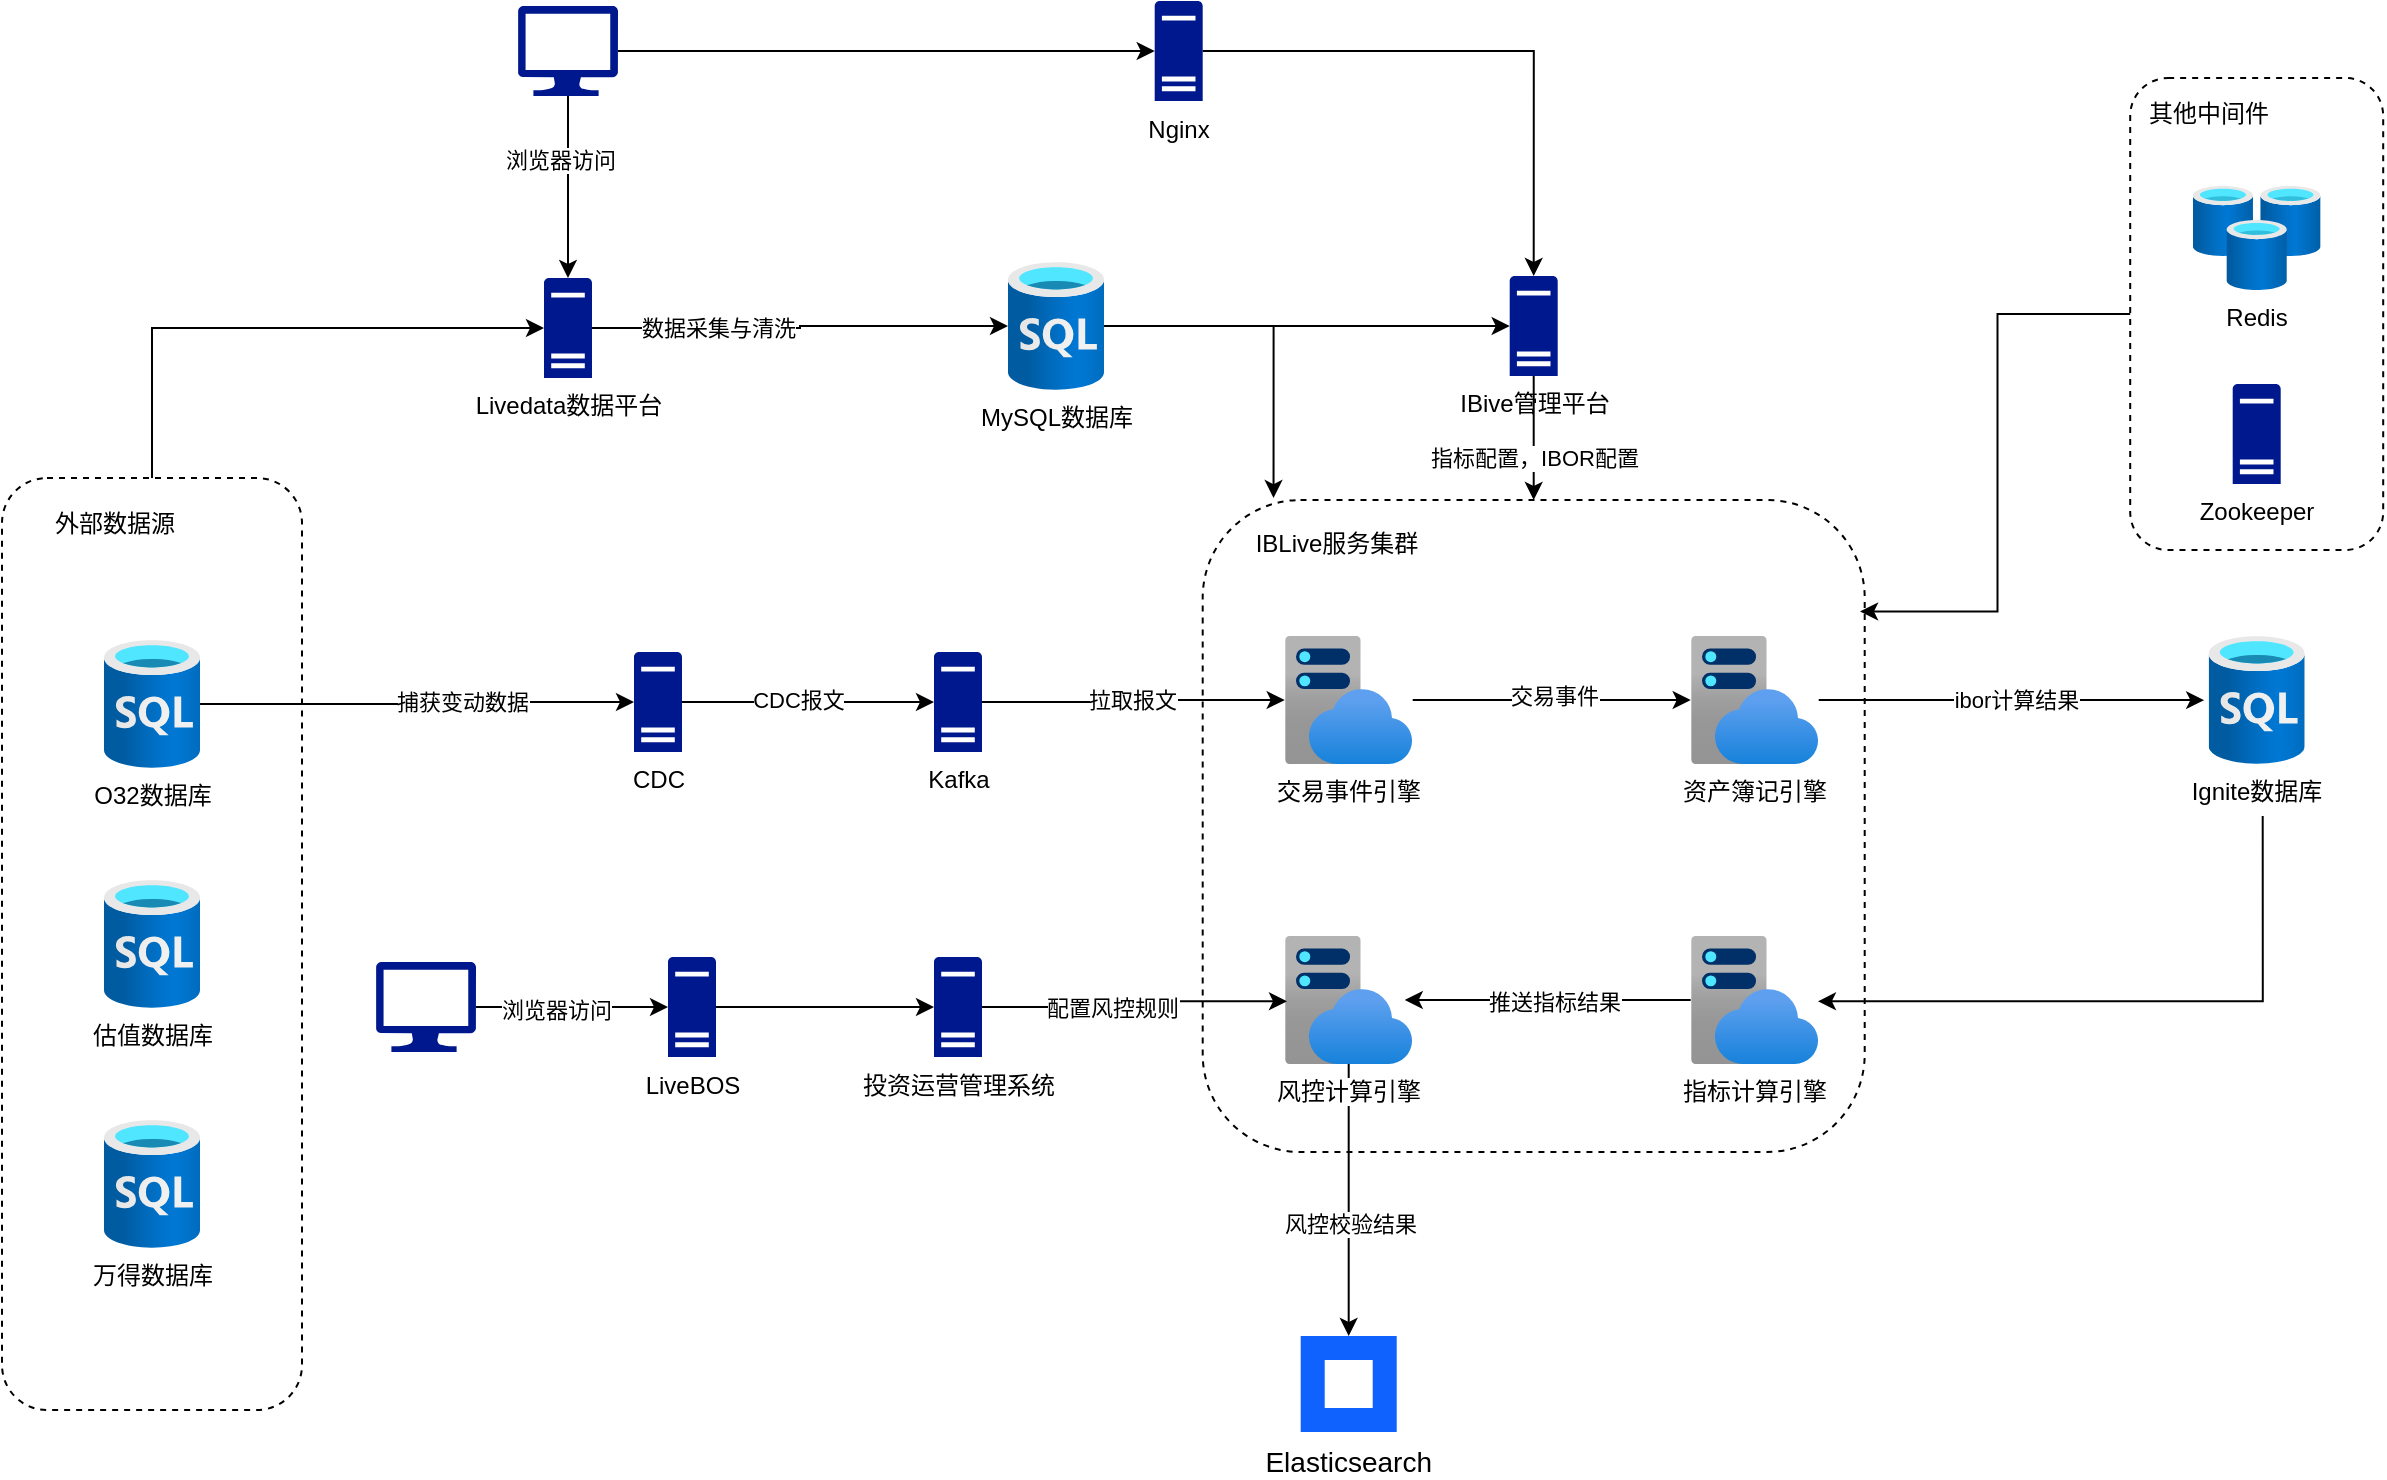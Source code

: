 <mxfile version="28.1.0">
  <diagram name="第 1 页" id="mvbguFp0REsoEauby3cI">
    <mxGraphModel dx="1423" dy="773" grid="0" gridSize="10" guides="1" tooltips="1" connect="1" arrows="1" fold="1" page="1" pageScale="1" pageWidth="1654" pageHeight="1169" math="0" shadow="0">
      <root>
        <mxCell id="0" />
        <mxCell id="1" parent="0" />
        <mxCell id="S0IpwNYJasxYtr0XMfGs-40" value="" style="rounded=1;whiteSpace=wrap;html=1;dashed=1;align=left;" parent="1" vertex="1">
          <mxGeometry x="1216.1" y="220" width="126.5" height="236" as="geometry" />
        </mxCell>
        <mxCell id="S0IpwNYJasxYtr0XMfGs-36" value="" style="rounded=1;whiteSpace=wrap;html=1;dashed=1;align=left;" parent="1" vertex="1">
          <mxGeometry x="752.35" y="431" width="331" height="326" as="geometry" />
        </mxCell>
        <mxCell id="S0IpwNYJasxYtr0XMfGs-30" value="" style="rounded=1;whiteSpace=wrap;html=1;dashed=1;align=left;" parent="1" vertex="1">
          <mxGeometry x="152" y="420" width="150" height="466" as="geometry" />
        </mxCell>
        <mxCell id="C9YW7C0PD9s3nOmRNzH5-11" value="O32数据库" style="image;aspect=fixed;html=1;points=[];align=center;fontSize=12;image=img/lib/azure2/databases/SQL_Database.svg;" parent="1" vertex="1">
          <mxGeometry x="203" y="501" width="48" height="64" as="geometry" />
        </mxCell>
        <mxCell id="S0IpwNYJasxYtr0XMfGs-15" style="edgeStyle=orthogonalEdgeStyle;rounded=0;orthogonalLoop=1;jettySize=auto;html=1;" parent="1" source="C9YW7C0PD9s3nOmRNzH5-12" target="C9YW7C0PD9s3nOmRNzH5-13" edge="1">
          <mxGeometry relative="1" as="geometry" />
        </mxCell>
        <mxCell id="S0IpwNYJasxYtr0XMfGs-16" value="交易事件" style="edgeLabel;html=1;align=center;verticalAlign=middle;resizable=0;points=[];" parent="S0IpwNYJasxYtr0XMfGs-15" vertex="1" connectable="0">
          <mxGeometry x="0.005" y="2" relative="1" as="geometry">
            <mxPoint as="offset" />
          </mxGeometry>
        </mxCell>
        <mxCell id="C9YW7C0PD9s3nOmRNzH5-12" value="交易事件引擎" style="image;aspect=fixed;html=1;points=[];align=center;fontSize=12;image=img/lib/azure2/app_services/App_Service_Plans.svg;" parent="1" vertex="1">
          <mxGeometry x="793.35" y="499" width="64" height="64" as="geometry" />
        </mxCell>
        <mxCell id="C9YW7C0PD9s3nOmRNzH5-13" value="资产簿记引擎" style="image;aspect=fixed;html=1;points=[];align=center;fontSize=12;image=img/lib/azure2/app_services/App_Service_Plans.svg;" parent="1" vertex="1">
          <mxGeometry x="996.35" y="499" width="64" height="64" as="geometry" />
        </mxCell>
        <mxCell id="C9YW7C0PD9s3nOmRNzH5-14" value="指标计算引擎" style="image;aspect=fixed;html=1;points=[];align=center;fontSize=12;image=img/lib/azure2/app_services/App_Service_Plans.svg;" parent="1" vertex="1">
          <mxGeometry x="996.35" y="649" width="64" height="64" as="geometry" />
        </mxCell>
        <mxCell id="S0IpwNYJasxYtr0XMfGs-25" style="edgeStyle=orthogonalEdgeStyle;rounded=0;orthogonalLoop=1;jettySize=auto;html=1;entryX=0.5;entryY=0;entryDx=0;entryDy=0;" parent="1" source="C9YW7C0PD9s3nOmRNzH5-15" target="S0IpwNYJasxYtr0XMfGs-23" edge="1">
          <mxGeometry relative="1" as="geometry" />
        </mxCell>
        <mxCell id="S0IpwNYJasxYtr0XMfGs-26" value="风控校验结果" style="edgeLabel;html=1;align=center;verticalAlign=middle;resizable=0;points=[];" parent="S0IpwNYJasxYtr0XMfGs-25" vertex="1" connectable="0">
          <mxGeometry x="0.188" relative="1" as="geometry">
            <mxPoint y="-1" as="offset" />
          </mxGeometry>
        </mxCell>
        <mxCell id="C9YW7C0PD9s3nOmRNzH5-15" value="风控计算引擎" style="image;aspect=fixed;html=1;points=[];align=center;fontSize=12;image=img/lib/azure2/app_services/App_Service_Plans.svg;" parent="1" vertex="1">
          <mxGeometry x="793.35" y="649" width="64" height="64" as="geometry" />
        </mxCell>
        <mxCell id="S0IpwNYJasxYtr0XMfGs-1" value="投资运营管理系统" style="sketch=0;aspect=fixed;pointerEvents=1;shadow=0;dashed=0;html=1;strokeColor=none;labelPosition=center;verticalLabelPosition=bottom;verticalAlign=top;align=center;fillColor=#00188D;shape=mxgraph.mscae.enterprise.server_generic" parent="1" vertex="1">
          <mxGeometry x="618" y="659.5" width="24" height="50" as="geometry" />
        </mxCell>
        <mxCell id="S0IpwNYJasxYtr0XMfGs-3" value="" style="sketch=0;aspect=fixed;pointerEvents=1;shadow=0;dashed=0;html=1;strokeColor=none;labelPosition=center;verticalLabelPosition=bottom;verticalAlign=top;align=center;fillColor=#00188D;shape=mxgraph.azure.computer" parent="1" vertex="1">
          <mxGeometry x="339" y="662" width="50" height="45" as="geometry" />
        </mxCell>
        <mxCell id="S0IpwNYJasxYtr0XMfGs-5" style="edgeStyle=orthogonalEdgeStyle;rounded=0;orthogonalLoop=1;jettySize=auto;html=1;entryX=0.018;entryY=0.51;entryDx=0;entryDy=0;entryPerimeter=0;" parent="1" source="S0IpwNYJasxYtr0XMfGs-1" target="C9YW7C0PD9s3nOmRNzH5-15" edge="1">
          <mxGeometry relative="1" as="geometry" />
        </mxCell>
        <mxCell id="S0IpwNYJasxYtr0XMfGs-6" value="配置风控规则" style="edgeLabel;html=1;align=center;verticalAlign=middle;resizable=0;points=[];" parent="S0IpwNYJasxYtr0XMfGs-5" vertex="1" connectable="0">
          <mxGeometry x="-0.32" y="3" relative="1" as="geometry">
            <mxPoint x="12" y="3" as="offset" />
          </mxGeometry>
        </mxCell>
        <mxCell id="S0IpwNYJasxYtr0XMfGs-14" style="edgeStyle=orthogonalEdgeStyle;rounded=0;orthogonalLoop=1;jettySize=auto;html=1;" parent="1" source="S0IpwNYJasxYtr0XMfGs-9" target="C9YW7C0PD9s3nOmRNzH5-12" edge="1">
          <mxGeometry relative="1" as="geometry" />
        </mxCell>
        <mxCell id="MmzGgJdgCuW7wZfDWTsB-1" value="拉取报文" style="edgeLabel;html=1;align=center;verticalAlign=middle;resizable=0;points=[];" vertex="1" connectable="0" parent="S0IpwNYJasxYtr0XMfGs-14">
          <mxGeometry x="0.006" y="1" relative="1" as="geometry">
            <mxPoint x="-1" y="1" as="offset" />
          </mxGeometry>
        </mxCell>
        <mxCell id="S0IpwNYJasxYtr0XMfGs-9" value="Kafka" style="sketch=0;aspect=fixed;pointerEvents=1;shadow=0;dashed=0;html=1;strokeColor=none;labelPosition=center;verticalLabelPosition=bottom;verticalAlign=top;align=center;fillColor=#00188D;shape=mxgraph.mscae.enterprise.server_generic" parent="1" vertex="1">
          <mxGeometry x="618" y="507" width="24" height="50" as="geometry" />
        </mxCell>
        <mxCell id="S0IpwNYJasxYtr0XMfGs-10" value="CDC" style="sketch=0;aspect=fixed;pointerEvents=1;shadow=0;dashed=0;html=1;strokeColor=none;labelPosition=center;verticalLabelPosition=bottom;verticalAlign=top;align=center;fillColor=#00188D;shape=mxgraph.mscae.enterprise.server_generic" parent="1" vertex="1">
          <mxGeometry x="468" y="507" width="24" height="50" as="geometry" />
        </mxCell>
        <mxCell id="S0IpwNYJasxYtr0XMfGs-11" style="edgeStyle=orthogonalEdgeStyle;rounded=0;orthogonalLoop=1;jettySize=auto;html=1;entryX=0;entryY=0.5;entryDx=0;entryDy=0;entryPerimeter=0;" parent="1" source="C9YW7C0PD9s3nOmRNzH5-11" target="S0IpwNYJasxYtr0XMfGs-10" edge="1">
          <mxGeometry relative="1" as="geometry" />
        </mxCell>
        <mxCell id="S0IpwNYJasxYtr0XMfGs-32" value="捕获变动数据" style="edgeLabel;html=1;align=center;verticalAlign=middle;resizable=0;points=[];" parent="S0IpwNYJasxYtr0XMfGs-11" vertex="1" connectable="0">
          <mxGeometry x="0.209" relative="1" as="geometry">
            <mxPoint as="offset" />
          </mxGeometry>
        </mxCell>
        <mxCell id="S0IpwNYJasxYtr0XMfGs-12" style="edgeStyle=orthogonalEdgeStyle;rounded=0;orthogonalLoop=1;jettySize=auto;html=1;entryX=0;entryY=0.5;entryDx=0;entryDy=0;entryPerimeter=0;" parent="1" source="S0IpwNYJasxYtr0XMfGs-10" target="S0IpwNYJasxYtr0XMfGs-9" edge="1">
          <mxGeometry relative="1" as="geometry" />
        </mxCell>
        <mxCell id="S0IpwNYJasxYtr0XMfGs-33" value="CDC报文" style="edgeLabel;html=1;align=center;verticalAlign=middle;resizable=0;points=[];" parent="S0IpwNYJasxYtr0XMfGs-12" vertex="1" connectable="0">
          <mxGeometry x="-0.091" y="1" relative="1" as="geometry">
            <mxPoint as="offset" />
          </mxGeometry>
        </mxCell>
        <mxCell id="S0IpwNYJasxYtr0XMfGs-17" value="Ignite数据库" style="image;aspect=fixed;html=1;points=[];align=center;fontSize=12;image=img/lib/azure2/databases/SQL_Database.svg;" parent="1" vertex="1">
          <mxGeometry x="1255.35" y="499" width="48" height="64" as="geometry" />
        </mxCell>
        <mxCell id="S0IpwNYJasxYtr0XMfGs-18" style="edgeStyle=orthogonalEdgeStyle;rounded=0;orthogonalLoop=1;jettySize=auto;html=1;entryX=-0.047;entryY=0.501;entryDx=0;entryDy=0;entryPerimeter=0;" parent="1" source="C9YW7C0PD9s3nOmRNzH5-13" target="S0IpwNYJasxYtr0XMfGs-17" edge="1">
          <mxGeometry relative="1" as="geometry" />
        </mxCell>
        <mxCell id="S0IpwNYJasxYtr0XMfGs-19" value="ibor计算结果" style="edgeLabel;html=1;align=center;verticalAlign=middle;resizable=0;points=[];" parent="S0IpwNYJasxYtr0XMfGs-18" vertex="1" connectable="0">
          <mxGeometry x="-0.183" y="2" relative="1" as="geometry">
            <mxPoint x="19" y="2" as="offset" />
          </mxGeometry>
        </mxCell>
        <mxCell id="S0IpwNYJasxYtr0XMfGs-20" style="edgeStyle=orthogonalEdgeStyle;rounded=0;orthogonalLoop=1;jettySize=auto;html=1;entryX=0.994;entryY=0.51;entryDx=0;entryDy=0;entryPerimeter=0;" parent="1" target="C9YW7C0PD9s3nOmRNzH5-14" edge="1">
          <mxGeometry relative="1" as="geometry">
            <mxPoint x="1282.35" y="589" as="sourcePoint" />
            <Array as="points">
              <mxPoint x="1282.35" y="589" />
              <mxPoint x="1282.35" y="682" />
            </Array>
          </mxGeometry>
        </mxCell>
        <mxCell id="S0IpwNYJasxYtr0XMfGs-21" style="edgeStyle=orthogonalEdgeStyle;rounded=0;orthogonalLoop=1;jettySize=auto;html=1;entryX=0.938;entryY=0.5;entryDx=0;entryDy=0;entryPerimeter=0;" parent="1" source="C9YW7C0PD9s3nOmRNzH5-14" target="C9YW7C0PD9s3nOmRNzH5-15" edge="1">
          <mxGeometry relative="1" as="geometry" />
        </mxCell>
        <mxCell id="MmzGgJdgCuW7wZfDWTsB-3" value="推送指标结果" style="edgeLabel;html=1;align=center;verticalAlign=middle;resizable=0;points=[];" vertex="1" connectable="0" parent="S0IpwNYJasxYtr0XMfGs-21">
          <mxGeometry x="-0.039" y="1" relative="1" as="geometry">
            <mxPoint as="offset" />
          </mxGeometry>
        </mxCell>
        <mxCell id="S0IpwNYJasxYtr0XMfGs-23" value="Elasticsearch" style="shape=rect;fillColor=#0F62FE;aspect=fixed;resizable=0;labelPosition=center;verticalLabelPosition=bottom;align=center;verticalAlign=top;strokeColor=none;fontSize=14;" parent="1" vertex="1">
          <mxGeometry x="801.35" y="849" width="48" height="48" as="geometry" />
        </mxCell>
        <mxCell id="S0IpwNYJasxYtr0XMfGs-24" value="" style="fillColor=#ffffff;strokeColor=none;dashed=0;outlineConnect=0;html=1;labelPosition=center;verticalLabelPosition=bottom;verticalAlign=top;part=1;movable=0;resizable=0;rotatable=0;shape=mxgraph.ibm_cloud.database--elastic" parent="S0IpwNYJasxYtr0XMfGs-23" vertex="1">
          <mxGeometry width="24" height="24" relative="1" as="geometry">
            <mxPoint x="12" y="12" as="offset" />
          </mxGeometry>
        </mxCell>
        <mxCell id="S0IpwNYJasxYtr0XMfGs-27" value="万得数据库" style="image;aspect=fixed;html=1;points=[];align=center;fontSize=12;image=img/lib/azure2/databases/SQL_Database.svg;" parent="1" vertex="1">
          <mxGeometry x="203" y="741" width="48" height="64" as="geometry" />
        </mxCell>
        <mxCell id="S0IpwNYJasxYtr0XMfGs-28" value="估值数据库" style="image;aspect=fixed;html=1;points=[];align=center;fontSize=12;image=img/lib/azure2/databases/SQL_Database.svg;" parent="1" vertex="1">
          <mxGeometry x="203" y="621" width="48" height="64" as="geometry" />
        </mxCell>
        <mxCell id="S0IpwNYJasxYtr0XMfGs-31" value="外部数据源" style="text;html=1;align=center;verticalAlign=middle;resizable=0;points=[];autosize=1;strokeColor=none;fillColor=none;" parent="1" vertex="1">
          <mxGeometry x="169" y="430" width="78" height="26" as="geometry" />
        </mxCell>
        <mxCell id="S0IpwNYJasxYtr0XMfGs-51" style="edgeStyle=orthogonalEdgeStyle;rounded=0;orthogonalLoop=1;jettySize=auto;html=1;entryX=0.107;entryY=-0.003;entryDx=0;entryDy=0;entryPerimeter=0;" parent="1" source="S0IpwNYJasxYtr0XMfGs-34" target="S0IpwNYJasxYtr0XMfGs-36" edge="1">
          <mxGeometry relative="1" as="geometry" />
        </mxCell>
        <mxCell id="S0IpwNYJasxYtr0XMfGs-34" value="MySQL数据库" style="image;aspect=fixed;html=1;points=[];align=center;fontSize=12;image=img/lib/azure2/databases/SQL_Database.svg;" parent="1" vertex="1">
          <mxGeometry x="655" y="312" width="48" height="64" as="geometry" />
        </mxCell>
        <mxCell id="S0IpwNYJasxYtr0XMfGs-37" value="IBLive服务集群" style="text;html=1;align=center;verticalAlign=middle;resizable=0;points=[];autosize=1;strokeColor=none;fillColor=none;" parent="1" vertex="1">
          <mxGeometry x="769.35" y="440" width="99" height="26" as="geometry" />
        </mxCell>
        <mxCell id="S0IpwNYJasxYtr0XMfGs-38" value="Redis" style="image;aspect=fixed;html=1;points=[];align=center;fontSize=12;image=img/lib/azure2/databases/Cache_Redis.svg;" parent="1" vertex="1">
          <mxGeometry x="1247.35" y="274" width="64" height="52" as="geometry" />
        </mxCell>
        <mxCell id="S0IpwNYJasxYtr0XMfGs-39" value="Zookeeper" style="sketch=0;aspect=fixed;pointerEvents=1;shadow=0;dashed=0;html=1;strokeColor=none;labelPosition=center;verticalLabelPosition=bottom;verticalAlign=top;align=center;fillColor=#00188D;shape=mxgraph.mscae.enterprise.server_generic" parent="1" vertex="1">
          <mxGeometry x="1267.35" y="373" width="24" height="50" as="geometry" />
        </mxCell>
        <mxCell id="S0IpwNYJasxYtr0XMfGs-41" value="其他中间件" style="text;html=1;align=center;verticalAlign=middle;resizable=0;points=[];autosize=1;strokeColor=none;fillColor=none;" parent="1" vertex="1">
          <mxGeometry x="1216.1" y="225" width="78" height="26" as="geometry" />
        </mxCell>
        <mxCell id="S0IpwNYJasxYtr0XMfGs-42" style="edgeStyle=orthogonalEdgeStyle;rounded=0;orthogonalLoop=1;jettySize=auto;html=1;exitX=0;exitY=0.5;exitDx=0;exitDy=0;entryX=0.993;entryY=0.171;entryDx=0;entryDy=0;entryPerimeter=0;" parent="1" source="S0IpwNYJasxYtr0XMfGs-40" target="S0IpwNYJasxYtr0XMfGs-36" edge="1">
          <mxGeometry relative="1" as="geometry" />
        </mxCell>
        <mxCell id="S0IpwNYJasxYtr0XMfGs-45" style="edgeStyle=orthogonalEdgeStyle;rounded=0;orthogonalLoop=1;jettySize=auto;html=1;exitX=1;exitY=0.5;exitDx=0;exitDy=0;exitPerimeter=0;" parent="1" source="S0IpwNYJasxYtr0XMfGs-43" target="S0IpwNYJasxYtr0XMfGs-34" edge="1">
          <mxGeometry relative="1" as="geometry" />
        </mxCell>
        <mxCell id="S0IpwNYJasxYtr0XMfGs-43" value="Livedata数据平台" style="sketch=0;aspect=fixed;pointerEvents=1;shadow=0;dashed=0;html=1;strokeColor=none;labelPosition=center;verticalLabelPosition=bottom;verticalAlign=top;align=center;fillColor=#00188D;shape=mxgraph.mscae.enterprise.server_generic" parent="1" vertex="1">
          <mxGeometry x="423" y="320" width="24" height="50" as="geometry" />
        </mxCell>
        <mxCell id="S0IpwNYJasxYtr0XMfGs-44" style="edgeStyle=orthogonalEdgeStyle;rounded=0;orthogonalLoop=1;jettySize=auto;html=1;exitX=0.5;exitY=0;exitDx=0;exitDy=0;entryX=0;entryY=0.5;entryDx=0;entryDy=0;entryPerimeter=0;" parent="1" source="S0IpwNYJasxYtr0XMfGs-30" target="S0IpwNYJasxYtr0XMfGs-43" edge="1">
          <mxGeometry relative="1" as="geometry" />
        </mxCell>
        <mxCell id="S0IpwNYJasxYtr0XMfGs-46" value="数据采集与清洗" style="edgeLabel;html=1;align=center;verticalAlign=middle;resizable=0;points=[];" parent="S0IpwNYJasxYtr0XMfGs-44" vertex="1" connectable="0">
          <mxGeometry x="-0.102" y="-1" relative="1" as="geometry">
            <mxPoint x="236" y="-1" as="offset" />
          </mxGeometry>
        </mxCell>
        <mxCell id="S0IpwNYJasxYtr0XMfGs-48" value="" style="sketch=0;aspect=fixed;pointerEvents=1;shadow=0;dashed=0;html=1;strokeColor=none;labelPosition=center;verticalLabelPosition=bottom;verticalAlign=top;align=center;fillColor=#00188D;shape=mxgraph.azure.computer" parent="1" vertex="1">
          <mxGeometry x="410" y="184" width="50" height="45" as="geometry" />
        </mxCell>
        <mxCell id="S0IpwNYJasxYtr0XMfGs-49" style="edgeStyle=orthogonalEdgeStyle;rounded=0;orthogonalLoop=1;jettySize=auto;html=1;entryX=0.5;entryY=0;entryDx=0;entryDy=0;entryPerimeter=0;" parent="1" source="S0IpwNYJasxYtr0XMfGs-48" target="S0IpwNYJasxYtr0XMfGs-43" edge="1">
          <mxGeometry relative="1" as="geometry" />
        </mxCell>
        <mxCell id="S0IpwNYJasxYtr0XMfGs-50" value="浏览器访问" style="edgeLabel;html=1;align=center;verticalAlign=middle;resizable=0;points=[];" parent="S0IpwNYJasxYtr0XMfGs-49" vertex="1" connectable="0">
          <mxGeometry x="-0.307" y="-4" relative="1" as="geometry">
            <mxPoint as="offset" />
          </mxGeometry>
        </mxCell>
        <mxCell id="MmzGgJdgCuW7wZfDWTsB-5" value="LiveBOS" style="sketch=0;aspect=fixed;pointerEvents=1;shadow=0;dashed=0;html=1;strokeColor=none;labelPosition=center;verticalLabelPosition=bottom;verticalAlign=top;align=center;fillColor=#00188D;shape=mxgraph.mscae.enterprise.server_generic" vertex="1" parent="1">
          <mxGeometry x="485" y="659.5" width="24" height="50" as="geometry" />
        </mxCell>
        <mxCell id="MmzGgJdgCuW7wZfDWTsB-6" style="edgeStyle=orthogonalEdgeStyle;rounded=0;orthogonalLoop=1;jettySize=auto;html=1;entryX=0;entryY=0.5;entryDx=0;entryDy=0;entryPerimeter=0;" edge="1" parent="1" source="S0IpwNYJasxYtr0XMfGs-3" target="MmzGgJdgCuW7wZfDWTsB-5">
          <mxGeometry relative="1" as="geometry" />
        </mxCell>
        <mxCell id="MmzGgJdgCuW7wZfDWTsB-8" value="浏览器访问" style="edgeLabel;html=1;align=center;verticalAlign=middle;resizable=0;points=[];" vertex="1" connectable="0" parent="MmzGgJdgCuW7wZfDWTsB-6">
          <mxGeometry x="-0.176" y="-1" relative="1" as="geometry">
            <mxPoint as="offset" />
          </mxGeometry>
        </mxCell>
        <mxCell id="MmzGgJdgCuW7wZfDWTsB-7" style="edgeStyle=orthogonalEdgeStyle;rounded=0;orthogonalLoop=1;jettySize=auto;html=1;entryX=0;entryY=0.5;entryDx=0;entryDy=0;entryPerimeter=0;" edge="1" parent="1" source="MmzGgJdgCuW7wZfDWTsB-5" target="S0IpwNYJasxYtr0XMfGs-1">
          <mxGeometry relative="1" as="geometry" />
        </mxCell>
        <mxCell id="MmzGgJdgCuW7wZfDWTsB-15" value="Nginx" style="sketch=0;aspect=fixed;pointerEvents=1;shadow=0;dashed=0;html=1;strokeColor=none;labelPosition=center;verticalLabelPosition=bottom;verticalAlign=top;align=center;fillColor=#00188D;shape=mxgraph.mscae.enterprise.server_generic" vertex="1" parent="1">
          <mxGeometry x="728.35" y="181.5" width="24" height="50" as="geometry" />
        </mxCell>
        <mxCell id="MmzGgJdgCuW7wZfDWTsB-21" style="edgeStyle=orthogonalEdgeStyle;rounded=0;orthogonalLoop=1;jettySize=auto;html=1;entryX=0.5;entryY=0;entryDx=0;entryDy=0;" edge="1" parent="1" source="MmzGgJdgCuW7wZfDWTsB-16" target="S0IpwNYJasxYtr0XMfGs-36">
          <mxGeometry relative="1" as="geometry" />
        </mxCell>
        <mxCell id="MmzGgJdgCuW7wZfDWTsB-23" value="指标配置，IBOR配置" style="edgeLabel;html=1;align=center;verticalAlign=middle;resizable=0;points=[];" vertex="1" connectable="0" parent="MmzGgJdgCuW7wZfDWTsB-21">
          <mxGeometry x="0.09" y="-5" relative="1" as="geometry">
            <mxPoint x="5" y="7" as="offset" />
          </mxGeometry>
        </mxCell>
        <mxCell id="MmzGgJdgCuW7wZfDWTsB-16" value="IBive管理平台" style="sketch=0;aspect=fixed;pointerEvents=1;shadow=0;dashed=0;html=1;strokeColor=none;labelPosition=center;verticalLabelPosition=bottom;verticalAlign=top;align=center;fillColor=#00188D;shape=mxgraph.mscae.enterprise.server_generic" vertex="1" parent="1">
          <mxGeometry x="905.85" y="319" width="24" height="50" as="geometry" />
        </mxCell>
        <mxCell id="MmzGgJdgCuW7wZfDWTsB-19" style="edgeStyle=orthogonalEdgeStyle;rounded=0;orthogonalLoop=1;jettySize=auto;html=1;entryX=0;entryY=0.5;entryDx=0;entryDy=0;entryPerimeter=0;" edge="1" parent="1" source="S0IpwNYJasxYtr0XMfGs-48" target="MmzGgJdgCuW7wZfDWTsB-15">
          <mxGeometry relative="1" as="geometry" />
        </mxCell>
        <mxCell id="MmzGgJdgCuW7wZfDWTsB-20" style="edgeStyle=orthogonalEdgeStyle;rounded=0;orthogonalLoop=1;jettySize=auto;html=1;exitX=1;exitY=0.5;exitDx=0;exitDy=0;exitPerimeter=0;entryX=0.5;entryY=0;entryDx=0;entryDy=0;entryPerimeter=0;" edge="1" parent="1" source="MmzGgJdgCuW7wZfDWTsB-15" target="MmzGgJdgCuW7wZfDWTsB-16">
          <mxGeometry relative="1" as="geometry" />
        </mxCell>
        <mxCell id="MmzGgJdgCuW7wZfDWTsB-22" style="edgeStyle=orthogonalEdgeStyle;rounded=0;orthogonalLoop=1;jettySize=auto;html=1;entryX=0;entryY=0.5;entryDx=0;entryDy=0;entryPerimeter=0;" edge="1" parent="1" source="S0IpwNYJasxYtr0XMfGs-34" target="MmzGgJdgCuW7wZfDWTsB-16">
          <mxGeometry relative="1" as="geometry" />
        </mxCell>
      </root>
    </mxGraphModel>
  </diagram>
</mxfile>
